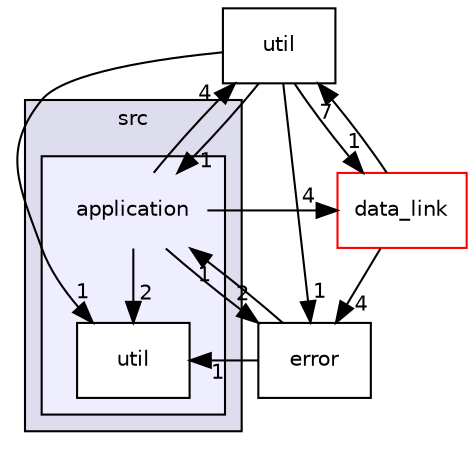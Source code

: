 digraph "/home/runner/work/feup-rcom-proj1/feup-rcom-proj1/src/application" {
  compound=true
  node [ fontsize="10", fontname="Helvetica"];
  edge [ labelfontsize="10", labelfontname="Helvetica"];
  subgraph clusterdir_68267d1309a1af8e8297ef4c3efbcdba {
    graph [ bgcolor="#ddddee", pencolor="black", label="src" fontname="Helvetica", fontsize="10", URL="dir_68267d1309a1af8e8297ef4c3efbcdba.html"]
  subgraph clusterdir_844f6ab5c2ae79211596f3dcdd81adb7 {
    graph [ bgcolor="#eeeeff", pencolor="black", label="" URL="dir_844f6ab5c2ae79211596f3dcdd81adb7.html"];
    dir_844f6ab5c2ae79211596f3dcdd81adb7 [shape=plaintext label="application"];
    dir_93599c5c7872e95ad0eab07babcb5b60 [shape=box label="util" color="black" fillcolor="white" style="filled" URL="dir_93599c5c7872e95ad0eab07babcb5b60.html"];
  }
  }
  dir_b7878ad5ecbf2506f4125b9d34c97e45 [shape=box label="util" URL="dir_b7878ad5ecbf2506f4125b9d34c97e45.html"];
  dir_acc2056b73c4fda97caebb7ceca7df66 [shape=box label="error" URL="dir_acc2056b73c4fda97caebb7ceca7df66.html"];
  dir_9e13822d6f50eff95d717eea3469af92 [shape=box label="data_link" fillcolor="white" style="filled" color="red" URL="dir_9e13822d6f50eff95d717eea3469af92.html"];
  dir_b7878ad5ecbf2506f4125b9d34c97e45->dir_acc2056b73c4fda97caebb7ceca7df66 [headlabel="1", labeldistance=1.5 headhref="dir_000008_000007.html"];
  dir_b7878ad5ecbf2506f4125b9d34c97e45->dir_93599c5c7872e95ad0eab07babcb5b60 [headlabel="1", labeldistance=1.5 headhref="dir_000008_000002.html"];
  dir_b7878ad5ecbf2506f4125b9d34c97e45->dir_844f6ab5c2ae79211596f3dcdd81adb7 [headlabel="1", labeldistance=1.5 headhref="dir_000008_000001.html"];
  dir_b7878ad5ecbf2506f4125b9d34c97e45->dir_9e13822d6f50eff95d717eea3469af92 [headlabel="1", labeldistance=1.5 headhref="dir_000008_000003.html"];
  dir_acc2056b73c4fda97caebb7ceca7df66->dir_93599c5c7872e95ad0eab07babcb5b60 [headlabel="1", labeldistance=1.5 headhref="dir_000007_000002.html"];
  dir_acc2056b73c4fda97caebb7ceca7df66->dir_844f6ab5c2ae79211596f3dcdd81adb7 [headlabel="1", labeldistance=1.5 headhref="dir_000007_000001.html"];
  dir_844f6ab5c2ae79211596f3dcdd81adb7->dir_b7878ad5ecbf2506f4125b9d34c97e45 [headlabel="4", labeldistance=1.5 headhref="dir_000001_000008.html"];
  dir_844f6ab5c2ae79211596f3dcdd81adb7->dir_acc2056b73c4fda97caebb7ceca7df66 [headlabel="2", labeldistance=1.5 headhref="dir_000001_000007.html"];
  dir_844f6ab5c2ae79211596f3dcdd81adb7->dir_93599c5c7872e95ad0eab07babcb5b60 [headlabel="2", labeldistance=1.5 headhref="dir_000001_000002.html"];
  dir_844f6ab5c2ae79211596f3dcdd81adb7->dir_9e13822d6f50eff95d717eea3469af92 [headlabel="4", labeldistance=1.5 headhref="dir_000001_000003.html"];
  dir_9e13822d6f50eff95d717eea3469af92->dir_b7878ad5ecbf2506f4125b9d34c97e45 [headlabel="7", labeldistance=1.5 headhref="dir_000003_000008.html"];
  dir_9e13822d6f50eff95d717eea3469af92->dir_acc2056b73c4fda97caebb7ceca7df66 [headlabel="4", labeldistance=1.5 headhref="dir_000003_000007.html"];
}
